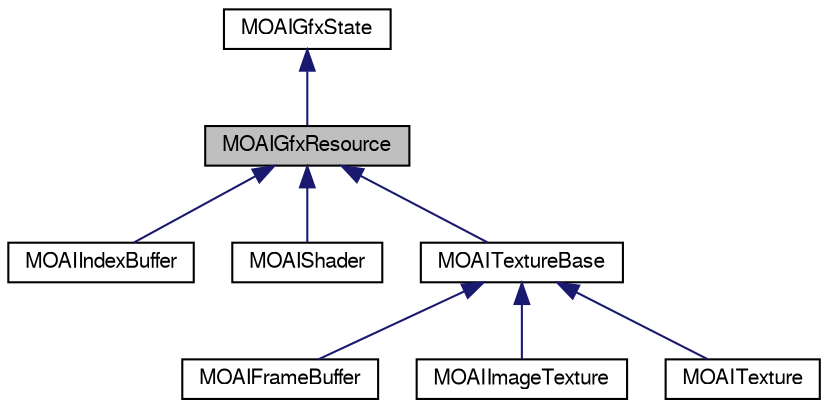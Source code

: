 digraph G
{
  edge [fontname="FreeSans",fontsize="10",labelfontname="FreeSans",labelfontsize="10"];
  node [fontname="FreeSans",fontsize="10",shape=record];
  Node1 [label="MOAIGfxResource",height=0.2,width=0.4,color="black", fillcolor="grey75", style="filled" fontcolor="black"];
  Node2 -> Node1 [dir=back,color="midnightblue",fontsize="10",style="solid",fontname="FreeSans"];
  Node2 [label="MOAIGfxState",height=0.2,width=0.4,color="black", fillcolor="white", style="filled",URL="$class_m_o_a_i_gfx_state.html",tooltip="Abstract base class for objects that represent changes to graphics state."];
  Node1 -> Node3 [dir=back,color="midnightblue",fontsize="10",style="solid",fontname="FreeSans"];
  Node3 [label="MOAIIndexBuffer",height=0.2,width=0.4,color="black", fillcolor="white", style="filled",URL="$class_m_o_a_i_index_buffer.html",tooltip="Index buffer class. Unused at this time."];
  Node1 -> Node4 [dir=back,color="midnightblue",fontsize="10",style="solid",fontname="FreeSans"];
  Node4 [label="MOAIShader",height=0.2,width=0.4,color="black", fillcolor="white", style="filled",URL="$class_m_o_a_i_shader.html",tooltip="Programmable shader class.   	&lt;table cellpadding=&quot;8&quot;&gt;&lt;tr&gt; &lt;td vertical-align..."];
  Node1 -> Node5 [dir=back,color="midnightblue",fontsize="10",style="solid",fontname="FreeSans"];
  Node5 [label="MOAITextureBase",height=0.2,width=0.4,color="black", fillcolor="white", style="filled",URL="$class_m_o_a_i_texture_base.html",tooltip="Base class for texture resources.   	&lt;table cellpadding=&quot;8&quot;&gt;&lt;tr&gt; &lt;td vertica..."];
  Node5 -> Node6 [dir=back,color="midnightblue",fontsize="10",style="solid",fontname="FreeSans"];
  Node6 [label="MOAIFrameBuffer",height=0.2,width=0.4,color="black", fillcolor="white", style="filled",URL="$class_m_o_a_i_frame_buffer.html",tooltip="This is an implementation of a frame buffer that may be attached to a MOAILayer for offscreen renderi..."];
  Node5 -> Node7 [dir=back,color="midnightblue",fontsize="10",style="solid",fontname="FreeSans"];
  Node7 [label="MOAIImageTexture",height=0.2,width=0.4,color="black", fillcolor="white", style="filled",URL="$class_m_o_a_i_image_texture.html",tooltip="Binds an image (CPU memory) to a texture (GPU memory). Regions of the texture (or the entire texture)..."];
  Node5 -> Node8 [dir=back,color="midnightblue",fontsize="10",style="solid",fontname="FreeSans"];
  Node8 [label="MOAITexture",height=0.2,width=0.4,color="black", fillcolor="white", style="filled",URL="$class_m_o_a_i_texture.html",tooltip="Texture class."];
}
